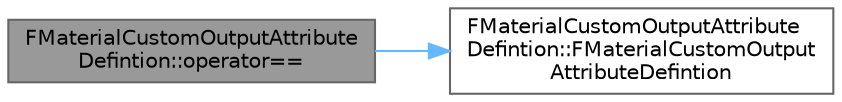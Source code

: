 digraph "FMaterialCustomOutputAttributeDefintion::operator=="
{
 // INTERACTIVE_SVG=YES
 // LATEX_PDF_SIZE
  bgcolor="transparent";
  edge [fontname=Helvetica,fontsize=10,labelfontname=Helvetica,labelfontsize=10];
  node [fontname=Helvetica,fontsize=10,shape=box,height=0.2,width=0.4];
  rankdir="LR";
  Node1 [id="Node000001",label="FMaterialCustomOutputAttribute\lDefintion::operator==",height=0.2,width=0.4,color="gray40", fillcolor="grey60", style="filled", fontcolor="black",tooltip=" "];
  Node1 -> Node2 [id="edge1_Node000001_Node000002",color="steelblue1",style="solid",tooltip=" "];
  Node2 [id="Node000002",label="FMaterialCustomOutputAttribute\lDefintion::FMaterialCustomOutput\lAttributeDefintion",height=0.2,width=0.4,color="grey40", fillcolor="white", style="filled",URL="$d4/d24/classFMaterialCustomOutputAttributeDefintion.html#ae3e3d86c3852a29a69c34f87b40196a8",tooltip=" "];
}
